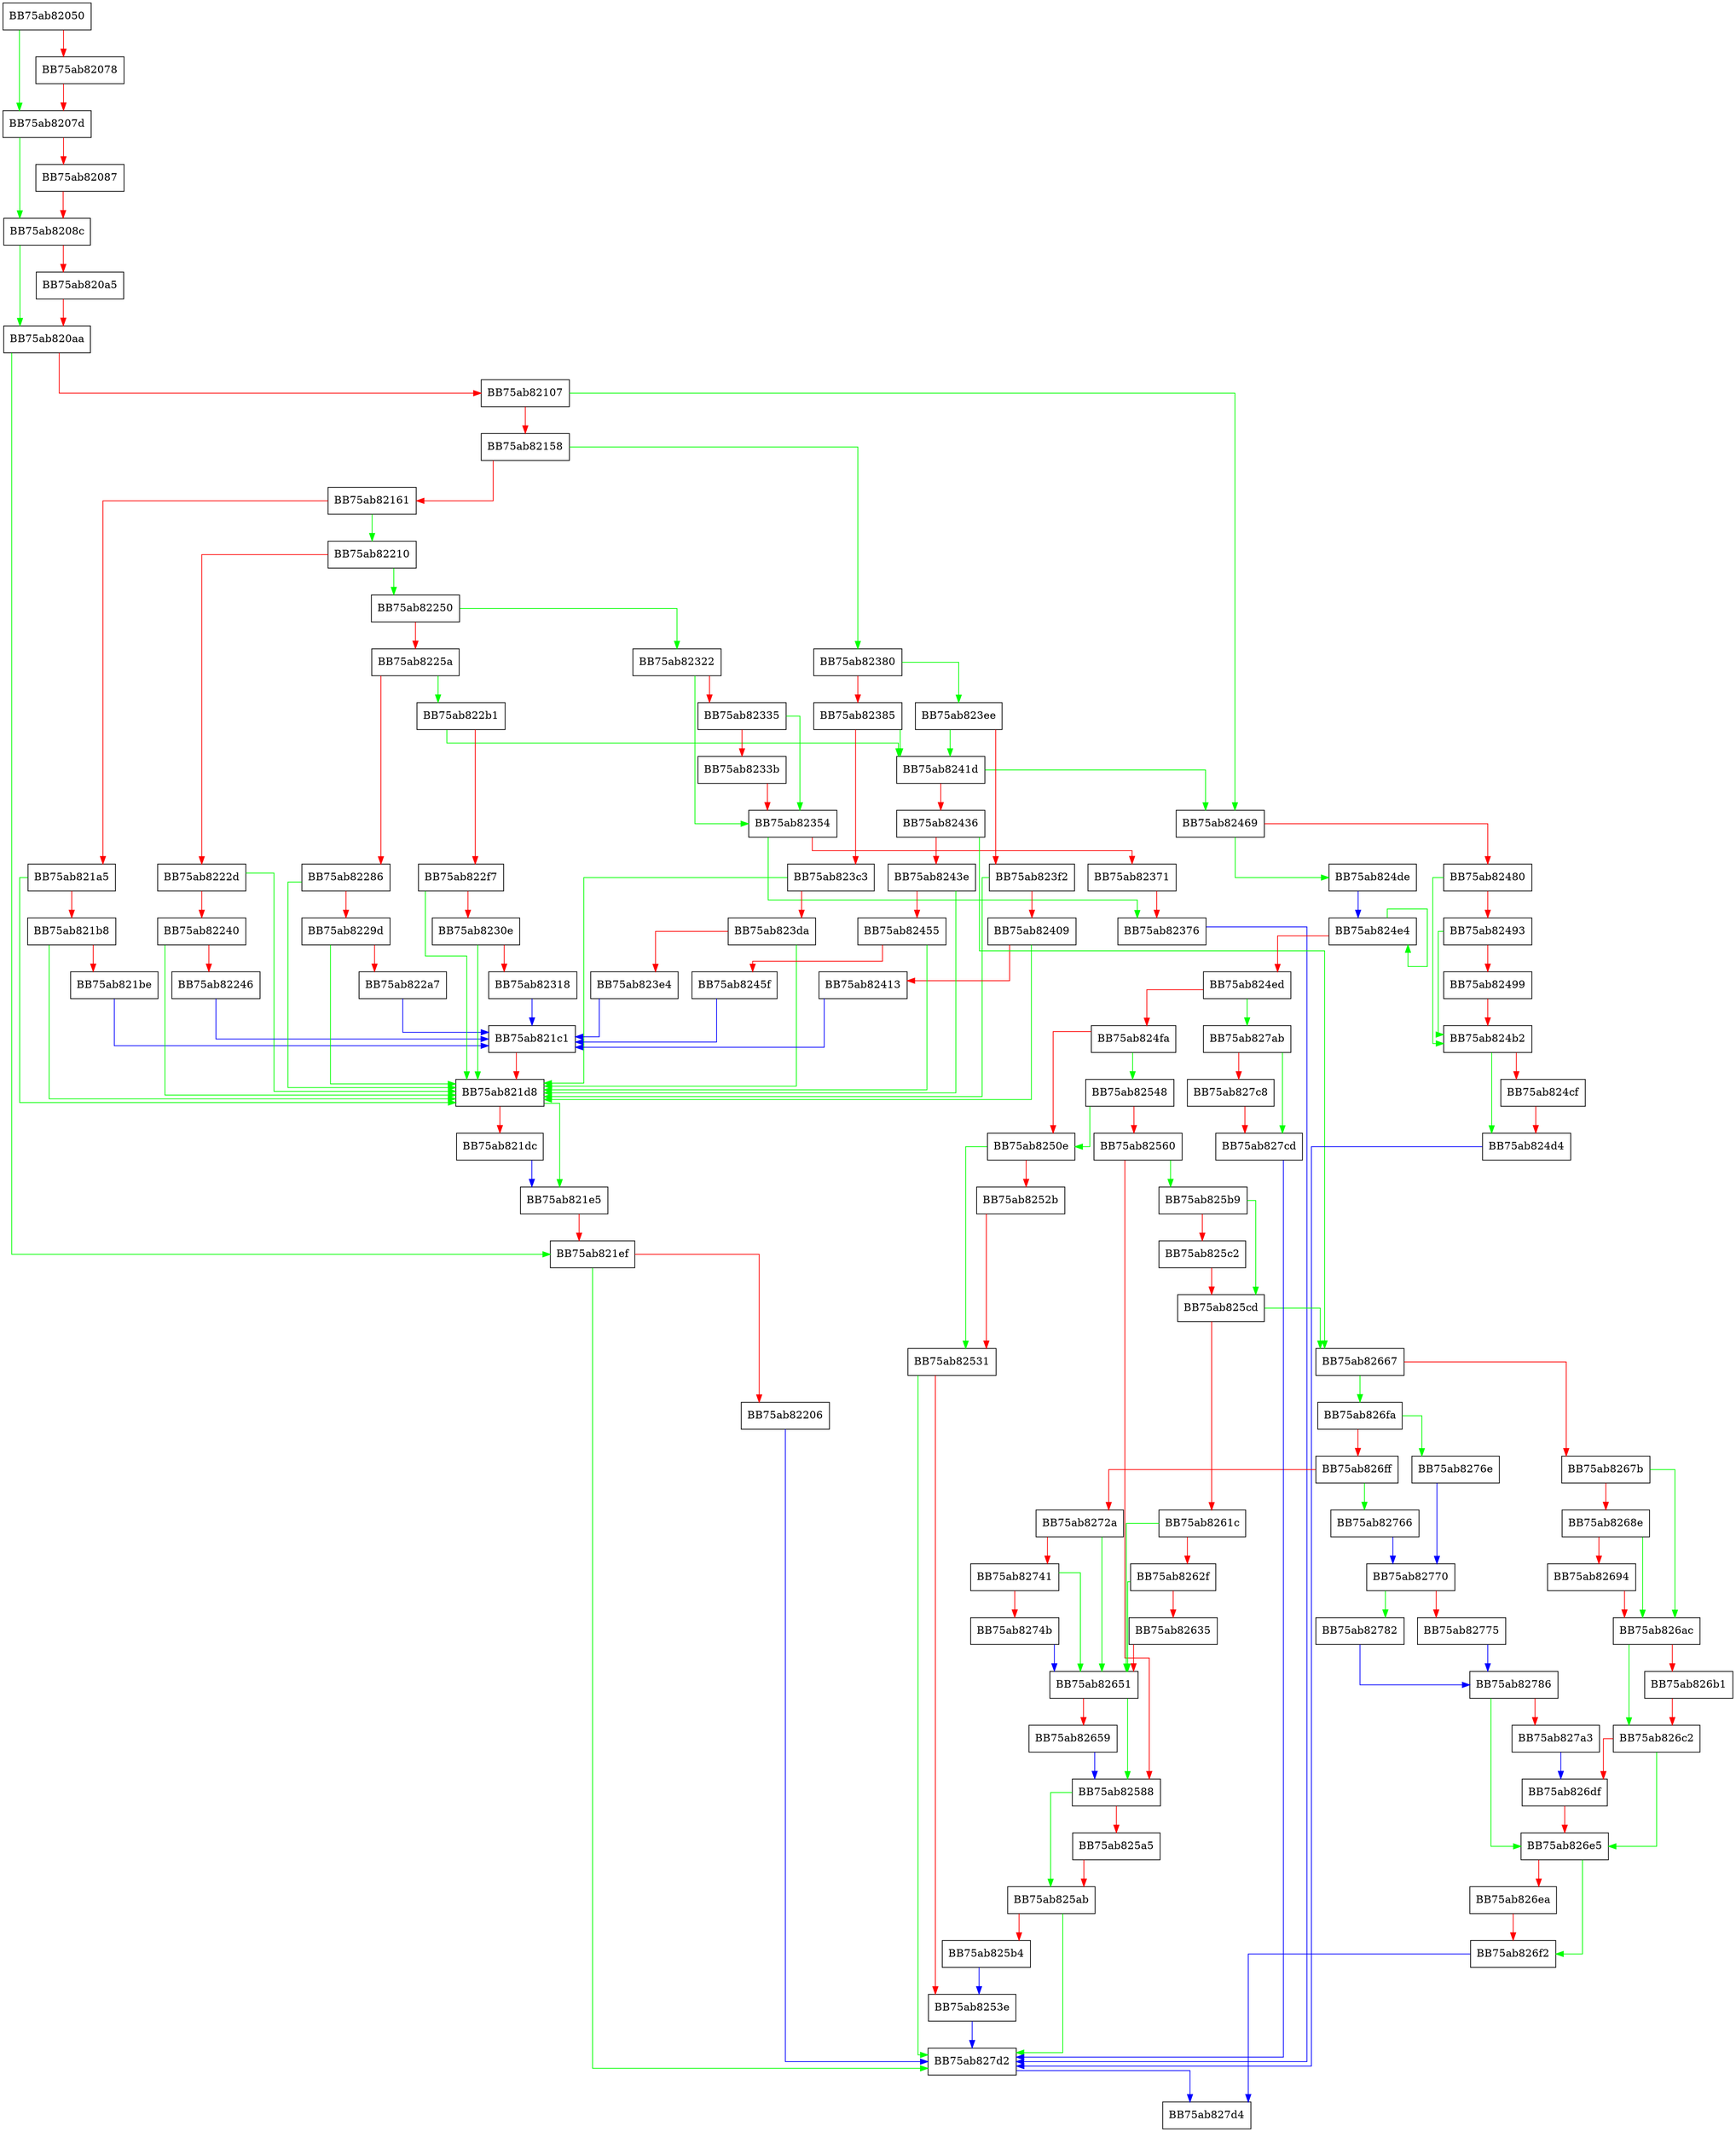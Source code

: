 digraph Install {
  node [shape="box"];
  graph [splines=ortho];
  BB75ab82050 -> BB75ab8207d [color="green"];
  BB75ab82050 -> BB75ab82078 [color="red"];
  BB75ab82078 -> BB75ab8207d [color="red"];
  BB75ab8207d -> BB75ab8208c [color="green"];
  BB75ab8207d -> BB75ab82087 [color="red"];
  BB75ab82087 -> BB75ab8208c [color="red"];
  BB75ab8208c -> BB75ab820aa [color="green"];
  BB75ab8208c -> BB75ab820a5 [color="red"];
  BB75ab820a5 -> BB75ab820aa [color="red"];
  BB75ab820aa -> BB75ab821ef [color="green"];
  BB75ab820aa -> BB75ab82107 [color="red"];
  BB75ab82107 -> BB75ab82469 [color="green"];
  BB75ab82107 -> BB75ab82158 [color="red"];
  BB75ab82158 -> BB75ab82380 [color="green"];
  BB75ab82158 -> BB75ab82161 [color="red"];
  BB75ab82161 -> BB75ab82210 [color="green"];
  BB75ab82161 -> BB75ab821a5 [color="red"];
  BB75ab821a5 -> BB75ab821d8 [color="green"];
  BB75ab821a5 -> BB75ab821b8 [color="red"];
  BB75ab821b8 -> BB75ab821d8 [color="green"];
  BB75ab821b8 -> BB75ab821be [color="red"];
  BB75ab821be -> BB75ab821c1 [color="blue"];
  BB75ab821c1 -> BB75ab821d8 [color="red"];
  BB75ab821d8 -> BB75ab821e5 [color="green"];
  BB75ab821d8 -> BB75ab821dc [color="red"];
  BB75ab821dc -> BB75ab821e5 [color="blue"];
  BB75ab821e5 -> BB75ab821ef [color="red"];
  BB75ab821ef -> BB75ab827d2 [color="green"];
  BB75ab821ef -> BB75ab82206 [color="red"];
  BB75ab82206 -> BB75ab827d2 [color="blue"];
  BB75ab82210 -> BB75ab82250 [color="green"];
  BB75ab82210 -> BB75ab8222d [color="red"];
  BB75ab8222d -> BB75ab821d8 [color="green"];
  BB75ab8222d -> BB75ab82240 [color="red"];
  BB75ab82240 -> BB75ab821d8 [color="green"];
  BB75ab82240 -> BB75ab82246 [color="red"];
  BB75ab82246 -> BB75ab821c1 [color="blue"];
  BB75ab82250 -> BB75ab82322 [color="green"];
  BB75ab82250 -> BB75ab8225a [color="red"];
  BB75ab8225a -> BB75ab822b1 [color="green"];
  BB75ab8225a -> BB75ab82286 [color="red"];
  BB75ab82286 -> BB75ab821d8 [color="green"];
  BB75ab82286 -> BB75ab8229d [color="red"];
  BB75ab8229d -> BB75ab821d8 [color="green"];
  BB75ab8229d -> BB75ab822a7 [color="red"];
  BB75ab822a7 -> BB75ab821c1 [color="blue"];
  BB75ab822b1 -> BB75ab8241d [color="green"];
  BB75ab822b1 -> BB75ab822f7 [color="red"];
  BB75ab822f7 -> BB75ab821d8 [color="green"];
  BB75ab822f7 -> BB75ab8230e [color="red"];
  BB75ab8230e -> BB75ab821d8 [color="green"];
  BB75ab8230e -> BB75ab82318 [color="red"];
  BB75ab82318 -> BB75ab821c1 [color="blue"];
  BB75ab82322 -> BB75ab82354 [color="green"];
  BB75ab82322 -> BB75ab82335 [color="red"];
  BB75ab82335 -> BB75ab82354 [color="green"];
  BB75ab82335 -> BB75ab8233b [color="red"];
  BB75ab8233b -> BB75ab82354 [color="red"];
  BB75ab82354 -> BB75ab82376 [color="green"];
  BB75ab82354 -> BB75ab82371 [color="red"];
  BB75ab82371 -> BB75ab82376 [color="red"];
  BB75ab82376 -> BB75ab827d2 [color="blue"];
  BB75ab82380 -> BB75ab823ee [color="green"];
  BB75ab82380 -> BB75ab82385 [color="red"];
  BB75ab82385 -> BB75ab8241d [color="green"];
  BB75ab82385 -> BB75ab823c3 [color="red"];
  BB75ab823c3 -> BB75ab821d8 [color="green"];
  BB75ab823c3 -> BB75ab823da [color="red"];
  BB75ab823da -> BB75ab821d8 [color="green"];
  BB75ab823da -> BB75ab823e4 [color="red"];
  BB75ab823e4 -> BB75ab821c1 [color="blue"];
  BB75ab823ee -> BB75ab8241d [color="green"];
  BB75ab823ee -> BB75ab823f2 [color="red"];
  BB75ab823f2 -> BB75ab821d8 [color="green"];
  BB75ab823f2 -> BB75ab82409 [color="red"];
  BB75ab82409 -> BB75ab821d8 [color="green"];
  BB75ab82409 -> BB75ab82413 [color="red"];
  BB75ab82413 -> BB75ab821c1 [color="blue"];
  BB75ab8241d -> BB75ab82469 [color="green"];
  BB75ab8241d -> BB75ab82436 [color="red"];
  BB75ab82436 -> BB75ab82667 [color="green"];
  BB75ab82436 -> BB75ab8243e [color="red"];
  BB75ab8243e -> BB75ab821d8 [color="green"];
  BB75ab8243e -> BB75ab82455 [color="red"];
  BB75ab82455 -> BB75ab821d8 [color="green"];
  BB75ab82455 -> BB75ab8245f [color="red"];
  BB75ab8245f -> BB75ab821c1 [color="blue"];
  BB75ab82469 -> BB75ab824de [color="green"];
  BB75ab82469 -> BB75ab82480 [color="red"];
  BB75ab82480 -> BB75ab824b2 [color="green"];
  BB75ab82480 -> BB75ab82493 [color="red"];
  BB75ab82493 -> BB75ab824b2 [color="green"];
  BB75ab82493 -> BB75ab82499 [color="red"];
  BB75ab82499 -> BB75ab824b2 [color="red"];
  BB75ab824b2 -> BB75ab824d4 [color="green"];
  BB75ab824b2 -> BB75ab824cf [color="red"];
  BB75ab824cf -> BB75ab824d4 [color="red"];
  BB75ab824d4 -> BB75ab827d2 [color="blue"];
  BB75ab824de -> BB75ab824e4 [color="blue"];
  BB75ab824e4 -> BB75ab824e4 [color="green"];
  BB75ab824e4 -> BB75ab824ed [color="red"];
  BB75ab824ed -> BB75ab827ab [color="green"];
  BB75ab824ed -> BB75ab824fa [color="red"];
  BB75ab824fa -> BB75ab82548 [color="green"];
  BB75ab824fa -> BB75ab8250e [color="red"];
  BB75ab8250e -> BB75ab82531 [color="green"];
  BB75ab8250e -> BB75ab8252b [color="red"];
  BB75ab8252b -> BB75ab82531 [color="red"];
  BB75ab82531 -> BB75ab827d2 [color="green"];
  BB75ab82531 -> BB75ab8253e [color="red"];
  BB75ab8253e -> BB75ab827d2 [color="blue"];
  BB75ab82548 -> BB75ab8250e [color="green"];
  BB75ab82548 -> BB75ab82560 [color="red"];
  BB75ab82560 -> BB75ab825b9 [color="green"];
  BB75ab82560 -> BB75ab82588 [color="red"];
  BB75ab82588 -> BB75ab825ab [color="green"];
  BB75ab82588 -> BB75ab825a5 [color="red"];
  BB75ab825a5 -> BB75ab825ab [color="red"];
  BB75ab825ab -> BB75ab827d2 [color="green"];
  BB75ab825ab -> BB75ab825b4 [color="red"];
  BB75ab825b4 -> BB75ab8253e [color="blue"];
  BB75ab825b9 -> BB75ab825cd [color="green"];
  BB75ab825b9 -> BB75ab825c2 [color="red"];
  BB75ab825c2 -> BB75ab825cd [color="red"];
  BB75ab825cd -> BB75ab82667 [color="green"];
  BB75ab825cd -> BB75ab8261c [color="red"];
  BB75ab8261c -> BB75ab82651 [color="green"];
  BB75ab8261c -> BB75ab8262f [color="red"];
  BB75ab8262f -> BB75ab82651 [color="green"];
  BB75ab8262f -> BB75ab82635 [color="red"];
  BB75ab82635 -> BB75ab82651 [color="red"];
  BB75ab82651 -> BB75ab82588 [color="green"];
  BB75ab82651 -> BB75ab82659 [color="red"];
  BB75ab82659 -> BB75ab82588 [color="blue"];
  BB75ab82667 -> BB75ab826fa [color="green"];
  BB75ab82667 -> BB75ab8267b [color="red"];
  BB75ab8267b -> BB75ab826ac [color="green"];
  BB75ab8267b -> BB75ab8268e [color="red"];
  BB75ab8268e -> BB75ab826ac [color="green"];
  BB75ab8268e -> BB75ab82694 [color="red"];
  BB75ab82694 -> BB75ab826ac [color="red"];
  BB75ab826ac -> BB75ab826c2 [color="green"];
  BB75ab826ac -> BB75ab826b1 [color="red"];
  BB75ab826b1 -> BB75ab826c2 [color="red"];
  BB75ab826c2 -> BB75ab826e5 [color="green"];
  BB75ab826c2 -> BB75ab826df [color="red"];
  BB75ab826df -> BB75ab826e5 [color="red"];
  BB75ab826e5 -> BB75ab826f2 [color="green"];
  BB75ab826e5 -> BB75ab826ea [color="red"];
  BB75ab826ea -> BB75ab826f2 [color="red"];
  BB75ab826f2 -> BB75ab827d4 [color="blue"];
  BB75ab826fa -> BB75ab8276e [color="green"];
  BB75ab826fa -> BB75ab826ff [color="red"];
  BB75ab826ff -> BB75ab82766 [color="green"];
  BB75ab826ff -> BB75ab8272a [color="red"];
  BB75ab8272a -> BB75ab82651 [color="green"];
  BB75ab8272a -> BB75ab82741 [color="red"];
  BB75ab82741 -> BB75ab82651 [color="green"];
  BB75ab82741 -> BB75ab8274b [color="red"];
  BB75ab8274b -> BB75ab82651 [color="blue"];
  BB75ab82766 -> BB75ab82770 [color="blue"];
  BB75ab8276e -> BB75ab82770 [color="blue"];
  BB75ab82770 -> BB75ab82782 [color="green"];
  BB75ab82770 -> BB75ab82775 [color="red"];
  BB75ab82775 -> BB75ab82786 [color="blue"];
  BB75ab82782 -> BB75ab82786 [color="blue"];
  BB75ab82786 -> BB75ab826e5 [color="green"];
  BB75ab82786 -> BB75ab827a3 [color="red"];
  BB75ab827a3 -> BB75ab826df [color="blue"];
  BB75ab827ab -> BB75ab827cd [color="green"];
  BB75ab827ab -> BB75ab827c8 [color="red"];
  BB75ab827c8 -> BB75ab827cd [color="red"];
  BB75ab827cd -> BB75ab827d2 [color="blue"];
  BB75ab827d2 -> BB75ab827d4 [color="blue"];
}